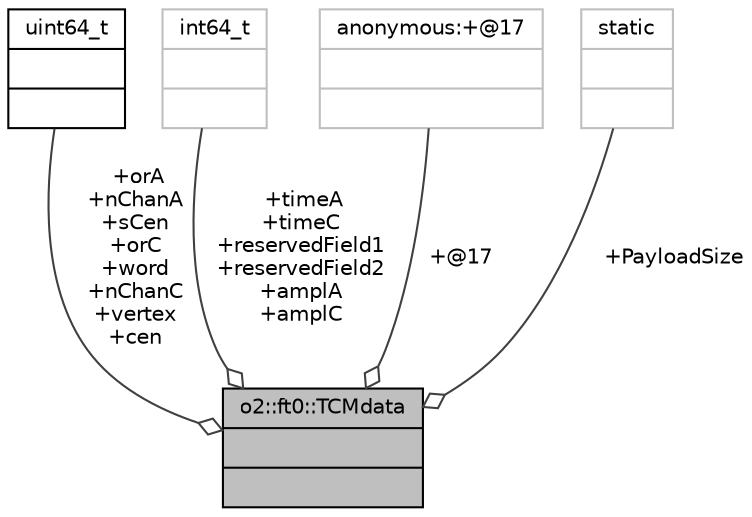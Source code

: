 digraph "o2::ft0::TCMdata"
{
 // INTERACTIVE_SVG=YES
  bgcolor="transparent";
  edge [fontname="Helvetica",fontsize="10",labelfontname="Helvetica",labelfontsize="10"];
  node [fontname="Helvetica",fontsize="10",shape=record];
  Node1 [label="{o2::ft0::TCMdata\n||}",height=0.2,width=0.4,color="black", fillcolor="grey75", style="filled", fontcolor="black"];
  Node2 -> Node1 [color="grey25",fontsize="10",style="solid",label=" +orA\n+nChanA\n+sCen\n+orC\n+word\n+nChanC\n+vertex\n+cen" ,arrowhead="odiamond",fontname="Helvetica"];
  Node2 [label="{uint64_t\n||}",height=0.2,width=0.4,color="black",URL="$d6/d30/classuint64__t.html"];
  Node3 -> Node1 [color="grey25",fontsize="10",style="solid",label=" +timeA\n+timeC\n+reservedField1\n+reservedField2\n+amplA\n+amplC" ,arrowhead="odiamond",fontname="Helvetica"];
  Node3 [label="{int64_t\n||}",height=0.2,width=0.4,color="grey75"];
  Node4 -> Node1 [color="grey25",fontsize="10",style="solid",label=" +@17" ,arrowhead="odiamond",fontname="Helvetica"];
  Node4 [label="{anonymous:+@17\n||}",height=0.2,width=0.4,color="grey75"];
  Node5 -> Node1 [color="grey25",fontsize="10",style="solid",label=" +PayloadSize" ,arrowhead="odiamond",fontname="Helvetica"];
  Node5 [label="{static\n||}",height=0.2,width=0.4,color="grey75"];
}
